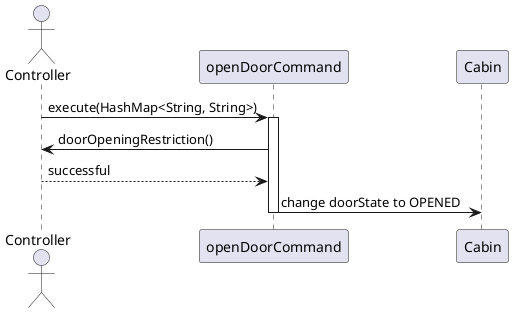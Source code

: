 @startuml

actor Controller

Controller -> openDoorCommand: execute(HashMap<String, String>)
activate openDoorCommand
openDoorCommand -> Controller: doorOpeningRestriction()
Controller --> openDoorCommand: successful
openDoorCommand -> Cabin: change doorState to OPENED
deactivate openDoorCommand

@enduml
